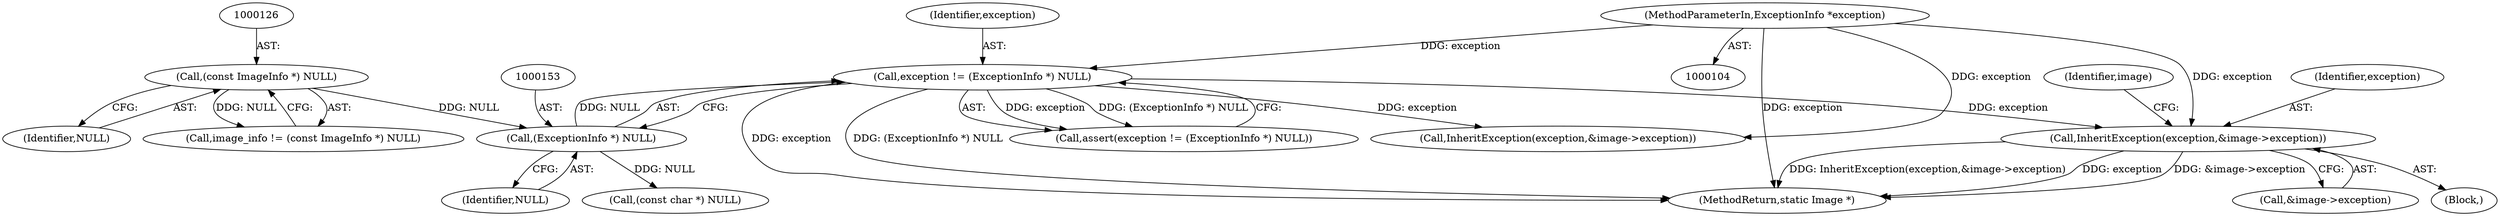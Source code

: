 digraph "0_ImageMagick_aeff00de228bc5a158c2a975ab47845d8a1db456@pointer" {
"1000499" [label="(Call,InheritException(exception,&image->exception))"];
"1000150" [label="(Call,exception != (ExceptionInfo *) NULL)"];
"1000106" [label="(MethodParameterIn,ExceptionInfo *exception)"];
"1000152" [label="(Call,(ExceptionInfo *) NULL)"];
"1000125" [label="(Call,(const ImageInfo *) NULL)"];
"1001001" [label="(MethodReturn,static Image *)"];
"1000501" [label="(Call,&image->exception)"];
"1000150" [label="(Call,exception != (ExceptionInfo *) NULL)"];
"1000494" [label="(Block,)"];
"1000152" [label="(Call,(ExceptionInfo *) NULL)"];
"1000480" [label="(Call,InheritException(exception,&image->exception))"];
"1000127" [label="(Identifier,NULL)"];
"1000506" [label="(Identifier,image)"];
"1000154" [label="(Identifier,NULL)"];
"1000125" [label="(Call,(const ImageInfo *) NULL)"];
"1000149" [label="(Call,assert(exception != (ExceptionInfo *) NULL))"];
"1000178" [label="(Call,(const char *) NULL)"];
"1000106" [label="(MethodParameterIn,ExceptionInfo *exception)"];
"1000499" [label="(Call,InheritException(exception,&image->exception))"];
"1000500" [label="(Identifier,exception)"];
"1000123" [label="(Call,image_info != (const ImageInfo *) NULL)"];
"1000151" [label="(Identifier,exception)"];
"1000499" -> "1000494"  [label="AST: "];
"1000499" -> "1000501"  [label="CFG: "];
"1000500" -> "1000499"  [label="AST: "];
"1000501" -> "1000499"  [label="AST: "];
"1000506" -> "1000499"  [label="CFG: "];
"1000499" -> "1001001"  [label="DDG: InheritException(exception,&image->exception)"];
"1000499" -> "1001001"  [label="DDG: exception"];
"1000499" -> "1001001"  [label="DDG: &image->exception"];
"1000150" -> "1000499"  [label="DDG: exception"];
"1000106" -> "1000499"  [label="DDG: exception"];
"1000150" -> "1000149"  [label="AST: "];
"1000150" -> "1000152"  [label="CFG: "];
"1000151" -> "1000150"  [label="AST: "];
"1000152" -> "1000150"  [label="AST: "];
"1000149" -> "1000150"  [label="CFG: "];
"1000150" -> "1001001"  [label="DDG: exception"];
"1000150" -> "1001001"  [label="DDG: (ExceptionInfo *) NULL"];
"1000150" -> "1000149"  [label="DDG: exception"];
"1000150" -> "1000149"  [label="DDG: (ExceptionInfo *) NULL"];
"1000106" -> "1000150"  [label="DDG: exception"];
"1000152" -> "1000150"  [label="DDG: NULL"];
"1000150" -> "1000480"  [label="DDG: exception"];
"1000106" -> "1000104"  [label="AST: "];
"1000106" -> "1001001"  [label="DDG: exception"];
"1000106" -> "1000480"  [label="DDG: exception"];
"1000152" -> "1000154"  [label="CFG: "];
"1000153" -> "1000152"  [label="AST: "];
"1000154" -> "1000152"  [label="AST: "];
"1000125" -> "1000152"  [label="DDG: NULL"];
"1000152" -> "1000178"  [label="DDG: NULL"];
"1000125" -> "1000123"  [label="AST: "];
"1000125" -> "1000127"  [label="CFG: "];
"1000126" -> "1000125"  [label="AST: "];
"1000127" -> "1000125"  [label="AST: "];
"1000123" -> "1000125"  [label="CFG: "];
"1000125" -> "1000123"  [label="DDG: NULL"];
}
